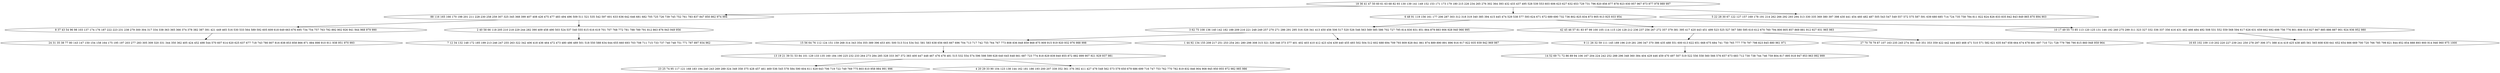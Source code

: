 digraph true_tree {
	"0" -> "1"
	"0" -> "2"
	"2" -> "3"
	"1" -> "4"
	"2" -> "5"
	"3" -> "6"
	"1" -> "7"
	"5" -> "8"
	"4" -> "9"
	"5" -> "10"
	"8" -> "11"
	"6" -> "12"
	"2" -> "13"
	"12" -> "14"
	"3" -> "15"
	"12" -> "16"
	"13" -> "17"
	"7" -> "18"
	"0" -> "19"
	"0" [label="18 36 41 47 50 60 61 63 68 82 93 130 139 141 149 152 153 171 173 179 180 215 226 234 265 276 302 364 393 432 433 437 495 528 539 553 603 606 623 627 632 653 729 731 796 820 856 877 878 923 930 957 967 973 977 978 989 997"];
	"1" [label="88 116 165 166 170 198 201 211 228 230 258 259 307 325 345 368 399 407 408 426 475 477 483 494 496 509 511 521 535 542 597 601 633 636 642 646 681 682 705 725 726 739 745 752 761 783 837 847 850 862 974 994"];
	"2" [label="6 48 91 119 156 161 177 206 287 303 312 318 319 340 385 394 415 445 474 529 538 577 593 624 671 672 689 690 732 736 802 825 834 873 905 913 925 933 954"];
	"3" [label="3 62 75 108 136 140 142 182 188 209 216 221 248 249 257 270 271 286 291 295 316 326 341 413 450 456 506 517 520 526 546 563 569 585 586 702 727 795 814 830 831 851 864 879 883 906 928 940 966 995"];
	"4" [label="8 37 43 54 96 98 103 137 174 176 187 222 223 231 238 279 300 304 317 334 338 363 365 366 374 378 382 387 391 421 449 465 516 530 533 564 589 592 605 609 618 649 663 676 695 734 754 757 763 792 892 902 926 941 944 968 979 990"];
	"5" [label="42 45 46 57 81 83 97 99 100 105 114 115 126 128 212 236 237 256 267 272 357 379 381 395 417 420 443 451 499 523 525 527 567 580 595 610 612 670 760 794 800 805 857 869 881 912 927 931 965 983"];
	"6" [label="15 56 64 76 112 124 151 159 268 314 343 354 355 389 396 453 491 500 513 514 534 541 581 583 638 656 665 667 696 704 713 717 742 755 764 767 773 808 836 848 859 868 875 909 915 919 920 932 976 988 998"];
	"7" [label="2 40 58 66 118 205 210 218 229 244 282 390 409 458 490 503 524 537 540 555 615 616 619 701 707 768 772 781 788 789 791 812 863 876 943 949 956"];
	"8" [label="9 11 26 32 59 111 145 189 196 219 281 290 347 370 386 435 488 551 600 613 622 651 668 675 684 741 750 765 777 778 797 798 823 845 880 961 971"];
	"9" [label="24 31 35 38 77 80 143 147 150 154 158 164 175 195 197 203 277 283 305 309 320 331 344 350 362 405 424 452 498 544 570 607 614 620 625 637 677 718 743 780 807 816 838 853 858 866 871 884 898 910 911 938 951 970 993"];
	"10" [label="27 70 78 79 87 107 163 235 245 274 301 310 351 353 359 422 442 444 463 468 471 510 571 582 621 635 647 658 664 674 678 691 697 710 721 728 779 786 790 815 860 948 959 964"];
	"11" [label="14 52 69 71 72 86 89 94 106 167 204 224 242 252 288 296 348 360 384 404 429 446 459 470 497 507 519 522 556 558 560 566 576 657 673 683 712 730 738 744 746 759 804 817 895 918 947 953 963 992 999"];
	"12" [label="13 19 21 39 51 53 84 101 129 133 135 160 184 190 225 232 233 264 273 284 285 328 333 367 372 383 400 447 448 467 476 478 481 515 532 554 574 596 598 599 628 640 645 648 661 687 723 774 818 829 839 840 855 872 882 899 907 921 929 937 981"];
	"13" [label="10 17 49 55 73 85 113 120 125 131 146 192 260 275 299 311 323 327 332 336 337 356 416 431 462 466 484 492 508 531 552 559 568 594 617 626 631 659 662 692 698 756 776 801 806 813 827 867 885 886 887 901 924 936 952 980"];
	"14" [label="23 25 74 95 117 121 168 183 194 240 243 269 289 324 349 358 375 428 457 461 469 536 545 578 584 590 604 611 629 643 706 719 722 749 769 775 803 810 958 984 991 996"];
	"15" [label="1 44 92 134 155 208 217 251 253 254 261 280 298 308 315 321 329 346 373 377 401 402 403 410 412 423 434 439 440 455 493 502 504 512 602 688 694 709 793 809 828 841 861 874 889 890 891 896 916 917 922 935 939 942 969 987"];
	"16" [label="4 20 29 33 90 104 123 138 144 162 181 186 193 200 207 339 352 361 376 392 411 427 479 548 562 573 579 650 679 686 699 716 747 753 762 770 782 819 832 846 904 908 945 950 955 972 982 985 986"];
	"17" [label="16 65 102 109 110 202 220 227 239 241 250 278 297 306 371 388 414 419 425 438 485 561 565 608 630 641 652 654 666 669 700 720 766 785 799 821 844 852 854 888 893 900 914 946 960 975 1000"];
	"18" [label="7 12 34 132 148 172 185 199 213 246 247 255 263 322 342 406 418 436 464 472 473 480 486 489 501 518 550 588 634 644 655 660 693 703 708 711 715 733 737 740 748 751 771 787 897 934 962"];
	"19" [label="5 22 28 30 67 122 127 157 169 178 191 214 262 266 292 293 294 313 330 335 369 380 397 398 430 441 454 460 482 487 505 543 547 549 557 572 575 587 591 639 680 685 714 724 735 758 784 811 822 824 826 833 835 842 843 849 865 870 894 903"];
}

